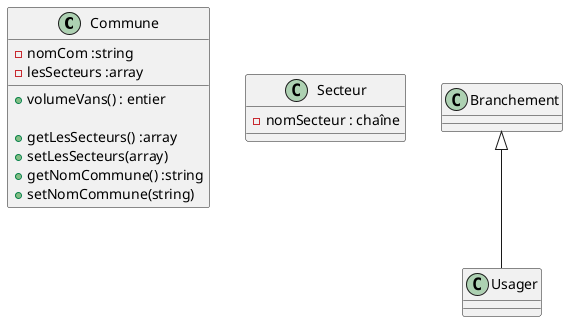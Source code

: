 Exo1 / 
Construire le diagramme de class correspondant
@startuml dcu
class Commune{
	-nomCom :string
	-lesSecteurs :array
	+volumeVans() : entier

+getLesSecteurs() :array
+setLesSecteurs(array)
+getNomCommune() :string
+setNomCommune(string)
}

class Secteur{
-nomSecteur : chaîne

}
class Branchement
class Usager extends Branchement{}

@enduml


class secteur{
-laCommune: Commune
}
Class Commune
Privés

lesSecteurs : Collection de secteur
Public
commune(nomcom : chaîne
volumeVans() : entier
Classe secteur
Privé


lesBranchements : collection de branchement
Public
Secteur(nomSecteur: chaîne, 
laCommune : commune
getNomSecteur : chaîne
La Class Compteur
Privé
IndexAncien : Entier
indexNouveau: entier
Public
Fonction releve() : entier
Class Branchement
Privé
leCompteur : Compteur
Public
Conso() : entier

Class Usager héritent de branchement
Class Vanne hérite de branchement 
